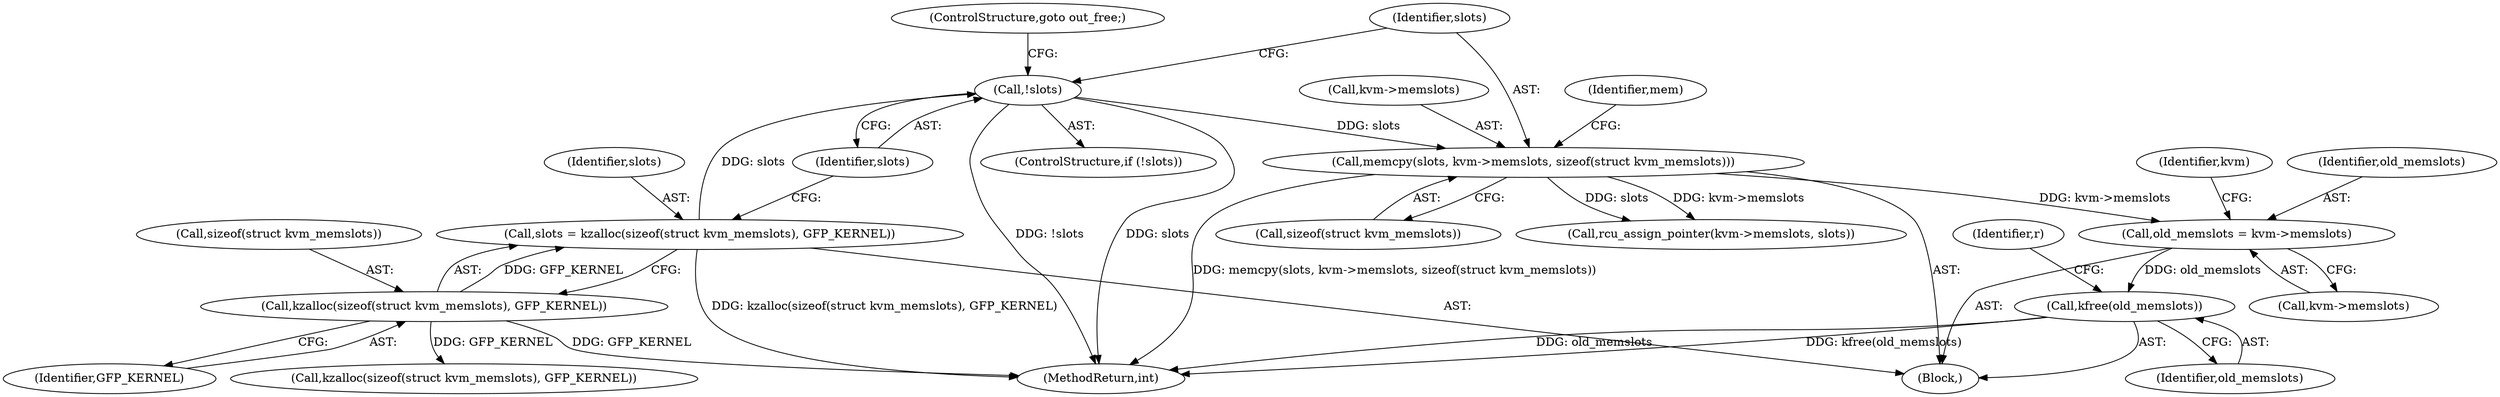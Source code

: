 digraph "0_linux_fa3d315a4ce2c0891cdde262562e710d95fba19e@pointer" {
"1000519" [label="(Call,old_memslots = kvm->memslots)"];
"1000480" [label="(Call,memcpy(slots, kvm->memslots, sizeof(struct kvm_memslots)))"];
"1000477" [label="(Call,!slots)"];
"1000470" [label="(Call,slots = kzalloc(sizeof(struct kvm_memslots), GFP_KERNEL))"];
"1000472" [label="(Call,kzalloc(sizeof(struct kvm_memslots), GFP_KERNEL))"];
"1000536" [label="(Call,kfree(old_memslots))"];
"1000479" [label="(ControlStructure,goto out_free;)"];
"1000477" [label="(Call,!slots)"];
"1000476" [label="(ControlStructure,if (!slots))"];
"1000485" [label="(Call,sizeof(struct kvm_memslots))"];
"1000521" [label="(Call,kvm->memslots)"];
"1000524" [label="(Call,rcu_assign_pointer(kvm->memslots, slots))"];
"1000480" [label="(Call,memcpy(slots, kvm->memslots, sizeof(struct kvm_memslots)))"];
"1000537" [label="(Identifier,old_memslots)"];
"1000465" [label="(Block,)"];
"1000536" [label="(Call,kfree(old_memslots))"];
"1000490" [label="(Identifier,mem)"];
"1000520" [label="(Identifier,old_memslots)"];
"1000471" [label="(Identifier,slots)"];
"1000475" [label="(Identifier,GFP_KERNEL)"];
"1000470" [label="(Call,slots = kzalloc(sizeof(struct kvm_memslots), GFP_KERNEL))"];
"1000643" [label="(MethodReturn,int)"];
"1000526" [label="(Identifier,kvm)"];
"1000553" [label="(Call,kzalloc(sizeof(struct kvm_memslots), GFP_KERNEL))"];
"1000481" [label="(Identifier,slots)"];
"1000519" [label="(Call,old_memslots = kvm->memslots)"];
"1000478" [label="(Identifier,slots)"];
"1000472" [label="(Call,kzalloc(sizeof(struct kvm_memslots), GFP_KERNEL))"];
"1000539" [label="(Identifier,r)"];
"1000482" [label="(Call,kvm->memslots)"];
"1000473" [label="(Call,sizeof(struct kvm_memslots))"];
"1000519" -> "1000465"  [label="AST: "];
"1000519" -> "1000521"  [label="CFG: "];
"1000520" -> "1000519"  [label="AST: "];
"1000521" -> "1000519"  [label="AST: "];
"1000526" -> "1000519"  [label="CFG: "];
"1000480" -> "1000519"  [label="DDG: kvm->memslots"];
"1000519" -> "1000536"  [label="DDG: old_memslots"];
"1000480" -> "1000465"  [label="AST: "];
"1000480" -> "1000485"  [label="CFG: "];
"1000481" -> "1000480"  [label="AST: "];
"1000482" -> "1000480"  [label="AST: "];
"1000485" -> "1000480"  [label="AST: "];
"1000490" -> "1000480"  [label="CFG: "];
"1000480" -> "1000643"  [label="DDG: memcpy(slots, kvm->memslots, sizeof(struct kvm_memslots))"];
"1000477" -> "1000480"  [label="DDG: slots"];
"1000480" -> "1000524"  [label="DDG: kvm->memslots"];
"1000480" -> "1000524"  [label="DDG: slots"];
"1000477" -> "1000476"  [label="AST: "];
"1000477" -> "1000478"  [label="CFG: "];
"1000478" -> "1000477"  [label="AST: "];
"1000479" -> "1000477"  [label="CFG: "];
"1000481" -> "1000477"  [label="CFG: "];
"1000477" -> "1000643"  [label="DDG: !slots"];
"1000477" -> "1000643"  [label="DDG: slots"];
"1000470" -> "1000477"  [label="DDG: slots"];
"1000470" -> "1000465"  [label="AST: "];
"1000470" -> "1000472"  [label="CFG: "];
"1000471" -> "1000470"  [label="AST: "];
"1000472" -> "1000470"  [label="AST: "];
"1000478" -> "1000470"  [label="CFG: "];
"1000470" -> "1000643"  [label="DDG: kzalloc(sizeof(struct kvm_memslots), GFP_KERNEL)"];
"1000472" -> "1000470"  [label="DDG: GFP_KERNEL"];
"1000472" -> "1000475"  [label="CFG: "];
"1000473" -> "1000472"  [label="AST: "];
"1000475" -> "1000472"  [label="AST: "];
"1000472" -> "1000643"  [label="DDG: GFP_KERNEL"];
"1000472" -> "1000553"  [label="DDG: GFP_KERNEL"];
"1000536" -> "1000465"  [label="AST: "];
"1000536" -> "1000537"  [label="CFG: "];
"1000537" -> "1000536"  [label="AST: "];
"1000539" -> "1000536"  [label="CFG: "];
"1000536" -> "1000643"  [label="DDG: kfree(old_memslots)"];
"1000536" -> "1000643"  [label="DDG: old_memslots"];
}
